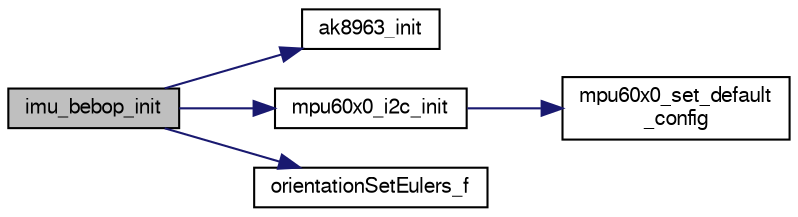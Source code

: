 digraph "imu_bebop_init"
{
  edge [fontname="FreeSans",fontsize="10",labelfontname="FreeSans",labelfontsize="10"];
  node [fontname="FreeSans",fontsize="10",shape=record];
  rankdir="LR";
  Node1 [label="imu_bebop_init",height=0.2,width=0.4,color="black", fillcolor="grey75", style="filled", fontcolor="black"];
  Node1 -> Node2 [color="midnightblue",fontsize="10",style="solid",fontname="FreeSans"];
  Node2 [label="ak8963_init",height=0.2,width=0.4,color="black", fillcolor="white", style="filled",URL="$ak8963_8c.html#adb7f10e2449b9ef0f5c1ffc25cbd43a3",tooltip="Initialize AK8963 struct. "];
  Node1 -> Node3 [color="midnightblue",fontsize="10",style="solid",fontname="FreeSans"];
  Node3 [label="mpu60x0_i2c_init",height=0.2,width=0.4,color="black", fillcolor="white", style="filled",URL="$mpu60x0__i2c_8c.html#a18c3145fc5159f824a0bb9c6e327ede0"];
  Node3 -> Node4 [color="midnightblue",fontsize="10",style="solid",fontname="FreeSans"];
  Node4 [label="mpu60x0_set_default\l_config",height=0.2,width=0.4,color="black", fillcolor="white", style="filled",URL="$mpu60x0_8c.html#a18e7053e4b28374edb52fcad20e78096"];
  Node1 -> Node5 [color="midnightblue",fontsize="10",style="solid",fontname="FreeSans"];
  Node5 [label="orientationSetEulers_f",height=0.2,width=0.4,color="black", fillcolor="white", style="filled",URL="$group__math__orientation__representation.html#ga7c6b7dc05095bcaba232c62358335d81",tooltip="Set vehicle body attitude from euler angles (float). "];
}
